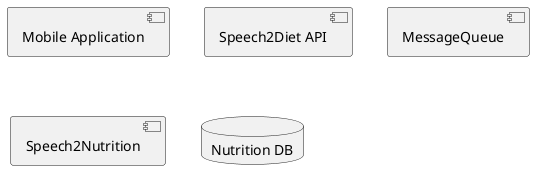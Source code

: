 @startuml main-component-definitions

!startsub MOBILE_APPLICATION
component [Mobile Application] as MobileApplication
!endsub

!startsub SPEECH_2_DIET_API
component [Speech2Diet API] as Speech2DietAPI
!endsub

!startsub MESSAGE_QUEUE
component "MessageQueue" as MessageQueue
!endsub

!startsub SPEECH_2_NUTRITION
component "Speech2Nutrition" as Speech2Nutrition
!endsub

!startsub NUTRITION_DB
database "Nutrition DB" as NutritionDB
!endsub

@enduml